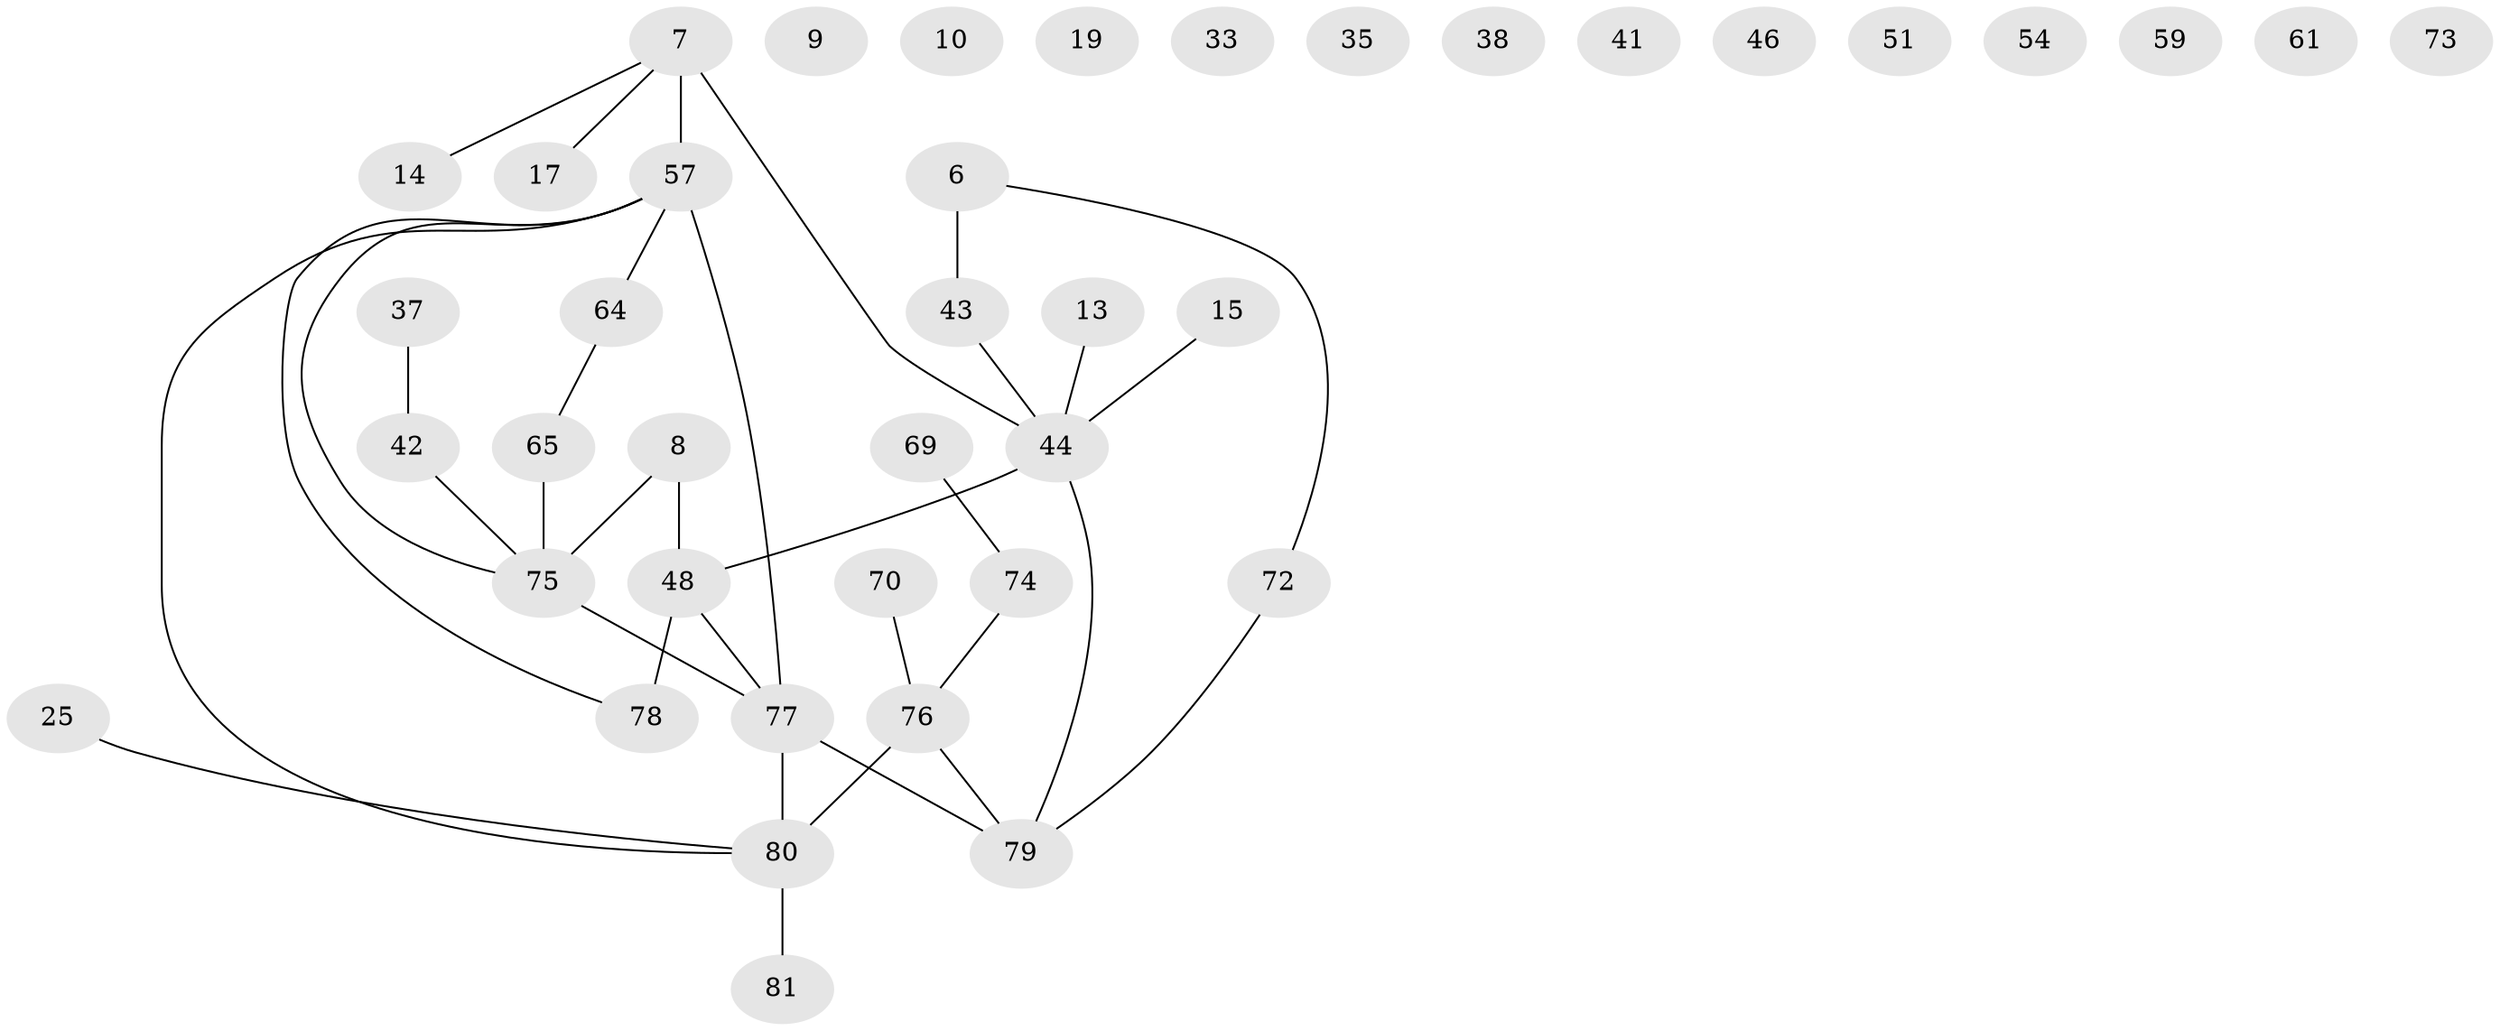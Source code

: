 // original degree distribution, {1: 0.2345679012345679, 2: 0.20987654320987653, 4: 0.13580246913580246, 3: 0.20987654320987653, 5: 0.04938271604938271, 0: 0.14814814814814814, 6: 0.012345679012345678}
// Generated by graph-tools (version 1.1) at 2025/44/03/04/25 21:44:16]
// undirected, 40 vertices, 35 edges
graph export_dot {
graph [start="1"]
  node [color=gray90,style=filled];
  6 [super="+5"];
  7;
  8;
  9;
  10;
  13;
  14;
  15;
  17;
  19;
  25;
  33;
  35;
  37;
  38;
  41;
  42 [super="+22"];
  43;
  44 [super="+40+32"];
  46;
  48 [super="+23"];
  51;
  54;
  57 [super="+50"];
  59;
  61;
  64;
  65 [super="+26"];
  69;
  70;
  72 [super="+62+2+56+36"];
  73 [super="+63"];
  74 [super="+18+3+31+60"];
  75 [super="+45+55+66"];
  76 [super="+39"];
  77 [super="+29+28"];
  78;
  79 [super="+68+53"];
  80 [super="+4+71"];
  81 [super="+67"];
  6 -- 43 [weight=2];
  6 -- 72;
  7 -- 14;
  7 -- 17;
  7 -- 57 [weight=2];
  7 -- 44;
  8 -- 48 [weight=2];
  8 -- 75;
  13 -- 44;
  15 -- 44;
  25 -- 80;
  37 -- 42;
  42 -- 75 [weight=2];
  43 -- 44 [weight=2];
  44 -- 48;
  44 -- 79;
  48 -- 78 [weight=2];
  48 -- 77;
  57 -- 77 [weight=3];
  57 -- 78;
  57 -- 64;
  57 -- 75;
  57 -- 80;
  64 -- 65;
  65 -- 75 [weight=2];
  69 -- 74;
  70 -- 76;
  72 -- 79;
  74 -- 76;
  75 -- 77 [weight=2];
  76 -- 79;
  76 -- 80 [weight=2];
  77 -- 79;
  77 -- 80;
  80 -- 81;
}
